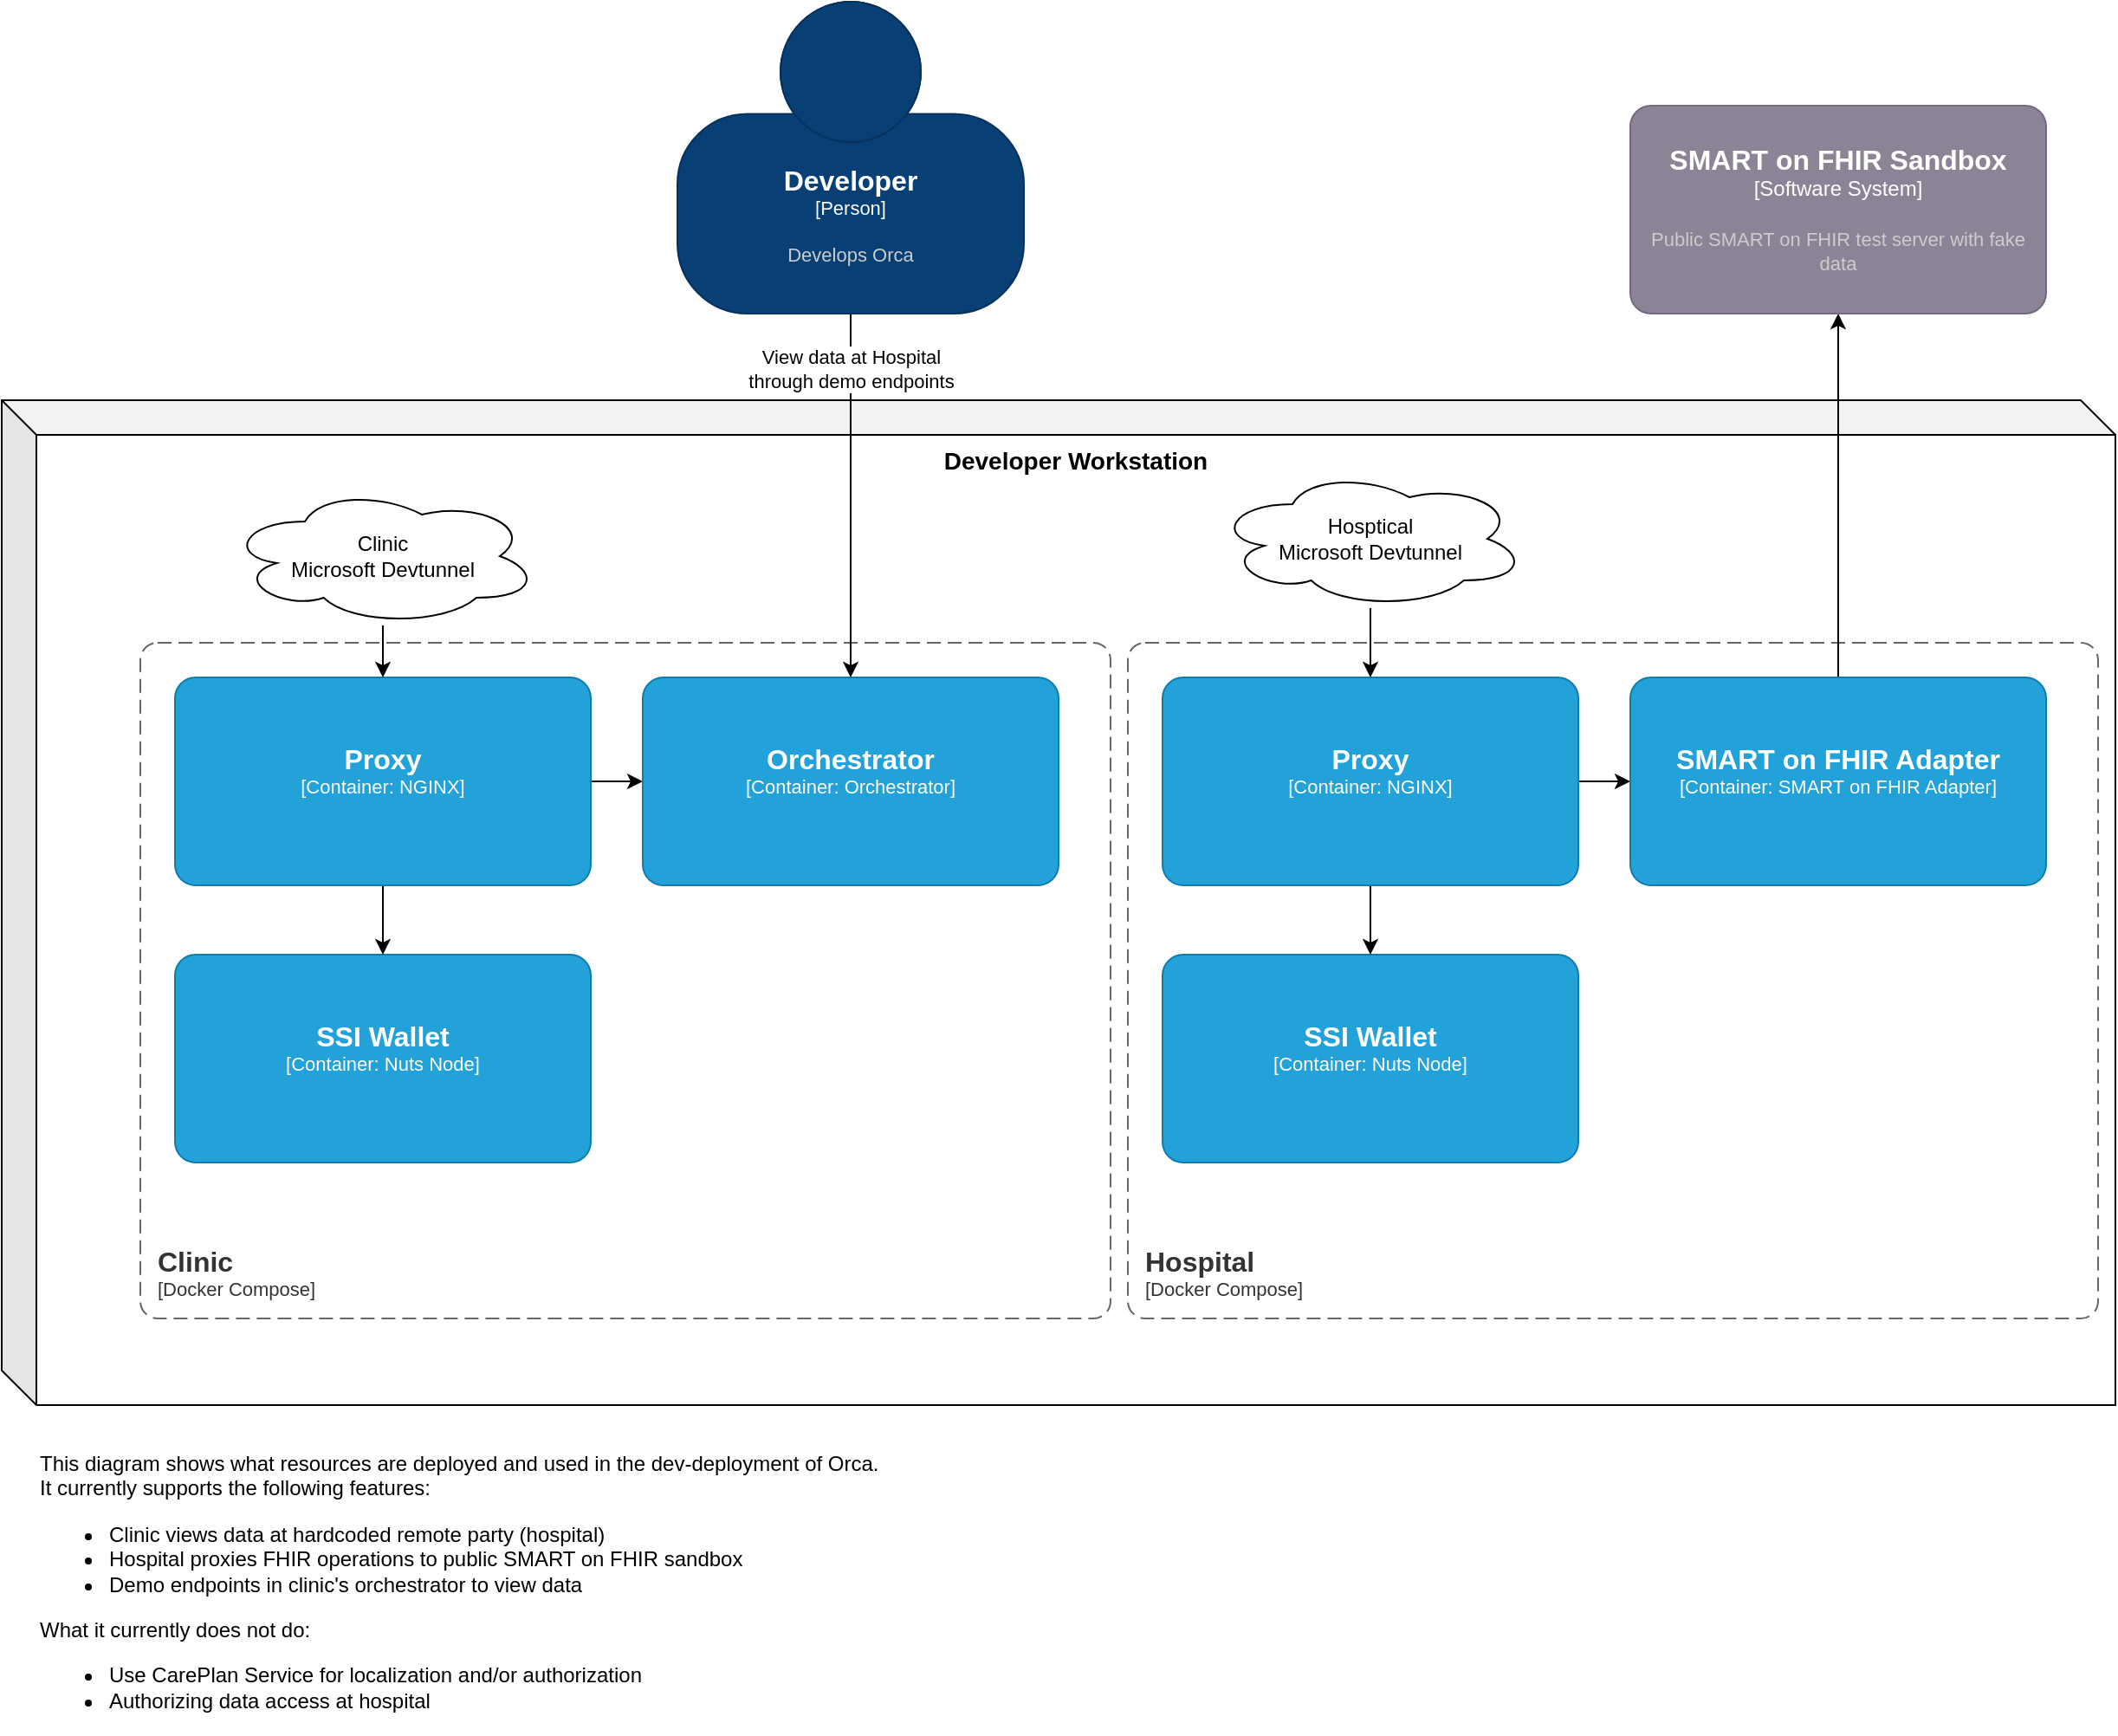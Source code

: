 <mxfile version="24.2.5" type="device">
  <diagram name="ORCA Dev Deployment" id="KFpIIOAOzxwu-xLGHBJ7">
    <mxGraphModel dx="2672" dy="2175" grid="1" gridSize="10" guides="1" tooltips="1" connect="1" arrows="1" fold="1" page="1" pageScale="1" pageWidth="827" pageHeight="1169" math="0" shadow="0">
      <root>
        <mxCell id="4b0qa3zkEUUkzy0Bb4p2-0" />
        <mxCell id="4b0qa3zkEUUkzy0Bb4p2-1" parent="4b0qa3zkEUUkzy0Bb4p2-0" />
        <mxCell id="dyh5tfgS4Bt14PRK0usx-27" value="&lt;b&gt;&lt;font style=&quot;font-size: 14px;&quot;&gt;Developer Workstation&lt;/font&gt;&lt;/b&gt;" style="shape=cube;whiteSpace=wrap;html=1;boundedLbl=1;backgroundOutline=1;darkOpacity=0.05;darkOpacity2=0.1;verticalAlign=top;" vertex="1" parent="4b0qa3zkEUUkzy0Bb4p2-1">
          <mxGeometry x="-70" y="80" width="1220" height="580" as="geometry" />
        </mxCell>
        <object placeholders="1" c4Name="Clinic" c4Type="SystemScopeBoundary" c4Application="Docker Compose" label="&lt;font style=&quot;font-size: 16px&quot;&gt;&lt;b&gt;&lt;div style=&quot;text-align: left&quot;&gt;%c4Name%&lt;/div&gt;&lt;/b&gt;&lt;/font&gt;&lt;div style=&quot;text-align: left&quot;&gt;[%c4Application%]&lt;/div&gt;" id="dyh5tfgS4Bt14PRK0usx-0">
          <mxCell style="rounded=1;fontSize=11;whiteSpace=wrap;html=1;dashed=1;arcSize=20;fillColor=none;strokeColor=#666666;fontColor=#333333;labelBackgroundColor=none;align=left;verticalAlign=bottom;labelBorderColor=none;spacingTop=0;spacing=10;dashPattern=8 4;metaEdit=1;rotatable=0;perimeter=rectanglePerimeter;noLabel=0;labelPadding=0;allowArrows=0;connectable=0;expand=0;recursiveResize=0;editable=1;pointerEvents=0;absoluteArcSize=1;points=[[0.25,0,0],[0.5,0,0],[0.75,0,0],[1,0.25,0],[1,0.5,0],[1,0.75,0],[0.75,1,0],[0.5,1,0],[0.25,1,0],[0,0.75,0],[0,0.5,0],[0,0.25,0]];" vertex="1" parent="4b0qa3zkEUUkzy0Bb4p2-1">
            <mxGeometry x="10" y="220" width="560" height="390" as="geometry" />
          </mxCell>
        </object>
        <object placeholders="1" c4Name="SSI Wallet" c4Type="Container" c4Technology="Nuts Node" c4Description="" label="&lt;font style=&quot;font-size: 16px&quot;&gt;&lt;b&gt;%c4Name%&lt;/b&gt;&lt;/font&gt;&lt;div&gt;[%c4Type%: %c4Technology%]&lt;/div&gt;&lt;br&gt;&lt;div&gt;&lt;font style=&quot;font-size: 11px&quot;&gt;&lt;font color=&quot;#E6E6E6&quot;&gt;%c4Description%&lt;/font&gt;&lt;/div&gt;" id="dyh5tfgS4Bt14PRK0usx-1">
          <mxCell style="rounded=1;whiteSpace=wrap;html=1;fontSize=11;labelBackgroundColor=none;fillColor=#23A2D9;fontColor=#ffffff;align=center;arcSize=10;strokeColor=#0E7DAD;metaEdit=1;resizable=0;points=[[0.25,0,0],[0.5,0,0],[0.75,0,0],[1,0.25,0],[1,0.5,0],[1,0.75,0],[0.75,1,0],[0.5,1,0],[0.25,1,0],[0,0.75,0],[0,0.5,0],[0,0.25,0]];" vertex="1" parent="4b0qa3zkEUUkzy0Bb4p2-1">
            <mxGeometry x="30" y="400" width="240" height="120" as="geometry" />
          </mxCell>
        </object>
        <mxCell id="dyh5tfgS4Bt14PRK0usx-4" value="" style="edgeStyle=orthogonalEdgeStyle;rounded=0;orthogonalLoop=1;jettySize=auto;html=1;" edge="1" parent="4b0qa3zkEUUkzy0Bb4p2-1" source="dyh5tfgS4Bt14PRK0usx-2" target="dyh5tfgS4Bt14PRK0usx-1">
          <mxGeometry relative="1" as="geometry" />
        </mxCell>
        <mxCell id="dyh5tfgS4Bt14PRK0usx-6" value="" style="edgeStyle=orthogonalEdgeStyle;rounded=0;orthogonalLoop=1;jettySize=auto;html=1;" edge="1" parent="4b0qa3zkEUUkzy0Bb4p2-1" source="dyh5tfgS4Bt14PRK0usx-2" target="dyh5tfgS4Bt14PRK0usx-5">
          <mxGeometry relative="1" as="geometry" />
        </mxCell>
        <object placeholders="1" c4Name="Proxy" c4Type="Container" c4Technology="NGINX" c4Description="" label="&lt;font style=&quot;font-size: 16px&quot;&gt;&lt;b&gt;%c4Name%&lt;/b&gt;&lt;/font&gt;&lt;div&gt;[%c4Type%: %c4Technology%]&lt;/div&gt;&lt;br&gt;&lt;div&gt;&lt;font style=&quot;font-size: 11px&quot;&gt;&lt;font color=&quot;#E6E6E6&quot;&gt;%c4Description%&lt;/font&gt;&lt;/div&gt;" id="dyh5tfgS4Bt14PRK0usx-2">
          <mxCell style="rounded=1;whiteSpace=wrap;html=1;fontSize=11;labelBackgroundColor=none;fillColor=#23A2D9;fontColor=#ffffff;align=center;arcSize=10;strokeColor=#0E7DAD;metaEdit=1;resizable=0;points=[[0.25,0,0],[0.5,0,0],[0.75,0,0],[1,0.25,0],[1,0.5,0],[1,0.75,0],[0.75,1,0],[0.5,1,0],[0.25,1,0],[0,0.75,0],[0,0.5,0],[0,0.25,0]];" vertex="1" parent="4b0qa3zkEUUkzy0Bb4p2-1">
            <mxGeometry x="30" y="240" width="240" height="120" as="geometry" />
          </mxCell>
        </object>
        <object placeholders="1" c4Name="Orchestrator" c4Type="Container" c4Technology="Orchestrator" c4Description="" label="&lt;font style=&quot;font-size: 16px&quot;&gt;&lt;b&gt;%c4Name%&lt;/b&gt;&lt;/font&gt;&lt;div&gt;[%c4Type%: %c4Technology%]&lt;/div&gt;&lt;br&gt;&lt;div&gt;&lt;font style=&quot;font-size: 11px&quot;&gt;&lt;font color=&quot;#E6E6E6&quot;&gt;%c4Description%&lt;/font&gt;&lt;/div&gt;" id="dyh5tfgS4Bt14PRK0usx-5">
          <mxCell style="rounded=1;whiteSpace=wrap;html=1;fontSize=11;labelBackgroundColor=none;fillColor=#23A2D9;fontColor=#ffffff;align=center;arcSize=10;strokeColor=#0E7DAD;metaEdit=1;resizable=0;points=[[0.25,0,0],[0.5,0,0],[0.75,0,0],[1,0.25,0],[1,0.5,0],[1,0.75,0],[0.75,1,0],[0.5,1,0],[0.25,1,0],[0,0.75,0],[0,0.5,0],[0,0.25,0]];" vertex="1" parent="4b0qa3zkEUUkzy0Bb4p2-1">
            <mxGeometry x="300" y="240" width="240" height="120" as="geometry" />
          </mxCell>
        </object>
        <mxCell id="dyh5tfgS4Bt14PRK0usx-11" value="" style="edgeStyle=orthogonalEdgeStyle;rounded=0;orthogonalLoop=1;jettySize=auto;html=1;" edge="1" parent="4b0qa3zkEUUkzy0Bb4p2-1" source="dyh5tfgS4Bt14PRK0usx-10" target="dyh5tfgS4Bt14PRK0usx-2">
          <mxGeometry relative="1" as="geometry" />
        </mxCell>
        <mxCell id="dyh5tfgS4Bt14PRK0usx-10" value="Clinic&lt;div&gt;Microsoft Devtunnel&lt;/div&gt;" style="ellipse;shape=cloud;whiteSpace=wrap;html=1;" vertex="1" parent="4b0qa3zkEUUkzy0Bb4p2-1">
          <mxGeometry x="60" y="130" width="180" height="80" as="geometry" />
        </mxCell>
        <object placeholders="1" c4Name="Hospital" c4Type="SystemScopeBoundary" c4Application="Docker Compose" label="&lt;font style=&quot;font-size: 16px&quot;&gt;&lt;b&gt;&lt;div style=&quot;text-align: left&quot;&gt;%c4Name%&lt;/div&gt;&lt;/b&gt;&lt;/font&gt;&lt;div style=&quot;text-align: left&quot;&gt;[%c4Application%]&lt;/div&gt;" id="dyh5tfgS4Bt14PRK0usx-12">
          <mxCell style="rounded=1;fontSize=11;whiteSpace=wrap;html=1;dashed=1;arcSize=20;fillColor=none;strokeColor=#666666;fontColor=#333333;labelBackgroundColor=none;align=left;verticalAlign=bottom;labelBorderColor=none;spacingTop=0;spacing=10;dashPattern=8 4;metaEdit=1;rotatable=0;perimeter=rectanglePerimeter;noLabel=0;labelPadding=0;allowArrows=0;connectable=0;expand=0;recursiveResize=0;editable=1;pointerEvents=0;absoluteArcSize=1;points=[[0.25,0,0],[0.5,0,0],[0.75,0,0],[1,0.25,0],[1,0.5,0],[1,0.75,0],[0.75,1,0],[0.5,1,0],[0.25,1,0],[0,0.75,0],[0,0.5,0],[0,0.25,0]];" vertex="1" parent="4b0qa3zkEUUkzy0Bb4p2-1">
            <mxGeometry x="580" y="220" width="560" height="390" as="geometry" />
          </mxCell>
        </object>
        <object placeholders="1" c4Name="SSI Wallet" c4Type="Container" c4Technology="Nuts Node" c4Description="" label="&lt;font style=&quot;font-size: 16px&quot;&gt;&lt;b&gt;%c4Name%&lt;/b&gt;&lt;/font&gt;&lt;div&gt;[%c4Type%: %c4Technology%]&lt;/div&gt;&lt;br&gt;&lt;div&gt;&lt;font style=&quot;font-size: 11px&quot;&gt;&lt;font color=&quot;#E6E6E6&quot;&gt;%c4Description%&lt;/font&gt;&lt;/div&gt;" id="dyh5tfgS4Bt14PRK0usx-13">
          <mxCell style="rounded=1;whiteSpace=wrap;html=1;fontSize=11;labelBackgroundColor=none;fillColor=#23A2D9;fontColor=#ffffff;align=center;arcSize=10;strokeColor=#0E7DAD;metaEdit=1;resizable=0;points=[[0.25,0,0],[0.5,0,0],[0.75,0,0],[1,0.25,0],[1,0.5,0],[1,0.75,0],[0.75,1,0],[0.5,1,0],[0.25,1,0],[0,0.75,0],[0,0.5,0],[0,0.25,0]];" vertex="1" parent="4b0qa3zkEUUkzy0Bb4p2-1">
            <mxGeometry x="600" y="400" width="240" height="120" as="geometry" />
          </mxCell>
        </object>
        <mxCell id="dyh5tfgS4Bt14PRK0usx-14" value="" style="edgeStyle=orthogonalEdgeStyle;rounded=0;orthogonalLoop=1;jettySize=auto;html=1;" edge="1" source="dyh5tfgS4Bt14PRK0usx-16" target="dyh5tfgS4Bt14PRK0usx-13" parent="4b0qa3zkEUUkzy0Bb4p2-1">
          <mxGeometry relative="1" as="geometry" />
        </mxCell>
        <mxCell id="dyh5tfgS4Bt14PRK0usx-15" value="" style="edgeStyle=orthogonalEdgeStyle;rounded=0;orthogonalLoop=1;jettySize=auto;html=1;" edge="1" source="dyh5tfgS4Bt14PRK0usx-16" target="dyh5tfgS4Bt14PRK0usx-17" parent="4b0qa3zkEUUkzy0Bb4p2-1">
          <mxGeometry relative="1" as="geometry" />
        </mxCell>
        <object placeholders="1" c4Name="Proxy" c4Type="Container" c4Technology="NGINX" c4Description="" label="&lt;font style=&quot;font-size: 16px&quot;&gt;&lt;b&gt;%c4Name%&lt;/b&gt;&lt;/font&gt;&lt;div&gt;[%c4Type%: %c4Technology%]&lt;/div&gt;&lt;br&gt;&lt;div&gt;&lt;font style=&quot;font-size: 11px&quot;&gt;&lt;font color=&quot;#E6E6E6&quot;&gt;%c4Description%&lt;/font&gt;&lt;/div&gt;" id="dyh5tfgS4Bt14PRK0usx-16">
          <mxCell style="rounded=1;whiteSpace=wrap;html=1;fontSize=11;labelBackgroundColor=none;fillColor=#23A2D9;fontColor=#ffffff;align=center;arcSize=10;strokeColor=#0E7DAD;metaEdit=1;resizable=0;points=[[0.25,0,0],[0.5,0,0],[0.75,0,0],[1,0.25,0],[1,0.5,0],[1,0.75,0],[0.75,1,0],[0.5,1,0],[0.25,1,0],[0,0.75,0],[0,0.5,0],[0,0.25,0]];" vertex="1" parent="4b0qa3zkEUUkzy0Bb4p2-1">
            <mxGeometry x="600" y="240" width="240" height="120" as="geometry" />
          </mxCell>
        </object>
        <mxCell id="dyh5tfgS4Bt14PRK0usx-21" value="" style="edgeStyle=orthogonalEdgeStyle;rounded=0;orthogonalLoop=1;jettySize=auto;html=1;" edge="1" parent="4b0qa3zkEUUkzy0Bb4p2-1" source="dyh5tfgS4Bt14PRK0usx-17" target="dyh5tfgS4Bt14PRK0usx-20">
          <mxGeometry relative="1" as="geometry" />
        </mxCell>
        <object placeholders="1" c4Name="SMART on FHIR Adapter" c4Type="Container" c4Technology="SMART on FHIR Adapter" c4Description="" label="&lt;font style=&quot;font-size: 16px&quot;&gt;&lt;b&gt;%c4Name%&lt;/b&gt;&lt;/font&gt;&lt;div&gt;[%c4Type%: %c4Technology%]&lt;/div&gt;&lt;br&gt;&lt;div&gt;&lt;font style=&quot;font-size: 11px&quot;&gt;&lt;font color=&quot;#E6E6E6&quot;&gt;%c4Description%&lt;/font&gt;&lt;/div&gt;" id="dyh5tfgS4Bt14PRK0usx-17">
          <mxCell style="rounded=1;whiteSpace=wrap;html=1;fontSize=11;labelBackgroundColor=none;fillColor=#23A2D9;fontColor=#ffffff;align=center;arcSize=10;strokeColor=#0E7DAD;metaEdit=1;resizable=0;points=[[0.25,0,0],[0.5,0,0],[0.75,0,0],[1,0.25,0],[1,0.5,0],[1,0.75,0],[0.75,1,0],[0.5,1,0],[0.25,1,0],[0,0.75,0],[0,0.5,0],[0,0.25,0]];" vertex="1" parent="4b0qa3zkEUUkzy0Bb4p2-1">
            <mxGeometry x="870" y="240" width="240" height="120" as="geometry" />
          </mxCell>
        </object>
        <mxCell id="dyh5tfgS4Bt14PRK0usx-18" value="" style="edgeStyle=orthogonalEdgeStyle;rounded=0;orthogonalLoop=1;jettySize=auto;html=1;" edge="1" source="dyh5tfgS4Bt14PRK0usx-19" target="dyh5tfgS4Bt14PRK0usx-16" parent="4b0qa3zkEUUkzy0Bb4p2-1">
          <mxGeometry relative="1" as="geometry" />
        </mxCell>
        <mxCell id="dyh5tfgS4Bt14PRK0usx-19" value="Hosptical&lt;div&gt;Microsoft Devtunnel&lt;/div&gt;" style="ellipse;shape=cloud;whiteSpace=wrap;html=1;" vertex="1" parent="4b0qa3zkEUUkzy0Bb4p2-1">
          <mxGeometry x="630" y="120" width="180" height="80" as="geometry" />
        </mxCell>
        <object placeholders="1" c4Name="SMART on FHIR Sandbox" c4Type="Software System" c4Description="Public SMART on FHIR test server with fake data" label="&lt;font style=&quot;font-size: 16px&quot;&gt;&lt;b&gt;%c4Name%&lt;/b&gt;&lt;/font&gt;&lt;div&gt;[%c4Type%]&lt;/div&gt;&lt;br&gt;&lt;div&gt;&lt;font style=&quot;font-size: 11px&quot;&gt;&lt;font color=&quot;#cccccc&quot;&gt;%c4Description%&lt;/font&gt;&lt;/div&gt;" id="dyh5tfgS4Bt14PRK0usx-20">
          <mxCell style="rounded=1;whiteSpace=wrap;html=1;labelBackgroundColor=none;fillColor=#8C8496;fontColor=#ffffff;align=center;arcSize=10;strokeColor=#736782;metaEdit=1;resizable=0;points=[[0.25,0,0],[0.5,0,0],[0.75,0,0],[1,0.25,0],[1,0.5,0],[1,0.75,0],[0.75,1,0],[0.5,1,0],[0.25,1,0],[0,0.75,0],[0,0.5,0],[0,0.25,0]];" vertex="1" parent="4b0qa3zkEUUkzy0Bb4p2-1">
            <mxGeometry x="870" y="-90" width="240" height="120" as="geometry" />
          </mxCell>
        </object>
        <mxCell id="dyh5tfgS4Bt14PRK0usx-24" value="" style="edgeStyle=orthogonalEdgeStyle;rounded=0;orthogonalLoop=1;jettySize=auto;html=1;" edge="1" parent="4b0qa3zkEUUkzy0Bb4p2-1" source="dyh5tfgS4Bt14PRK0usx-22" target="dyh5tfgS4Bt14PRK0usx-5">
          <mxGeometry relative="1" as="geometry" />
        </mxCell>
        <mxCell id="dyh5tfgS4Bt14PRK0usx-25" value="View data at Hospital&lt;div&gt;through demo endpoints&lt;/div&gt;" style="edgeLabel;html=1;align=center;verticalAlign=middle;resizable=0;points=[];" vertex="1" connectable="0" parent="dyh5tfgS4Bt14PRK0usx-24">
          <mxGeometry x="0.2" y="1" relative="1" as="geometry">
            <mxPoint x="-1" y="-94" as="offset" />
          </mxGeometry>
        </mxCell>
        <object placeholders="1" c4Name="Developer" c4Type="Person" c4Description="Develops Orca" label="&lt;font style=&quot;font-size: 16px&quot;&gt;&lt;b&gt;%c4Name%&lt;/b&gt;&lt;/font&gt;&lt;div&gt;[%c4Type%]&lt;/div&gt;&lt;br&gt;&lt;div&gt;&lt;font style=&quot;font-size: 11px&quot;&gt;&lt;font color=&quot;#cccccc&quot;&gt;%c4Description%&lt;/font&gt;&lt;/div&gt;" id="dyh5tfgS4Bt14PRK0usx-22">
          <mxCell style="html=1;fontSize=11;dashed=0;whiteSpace=wrap;fillColor=#083F75;strokeColor=#06315C;fontColor=#ffffff;shape=mxgraph.c4.person2;align=center;metaEdit=1;points=[[0.5,0,0],[1,0.5,0],[1,0.75,0],[0.75,1,0],[0.5,1,0],[0.25,1,0],[0,0.75,0],[0,0.5,0]];resizable=0;" vertex="1" parent="4b0qa3zkEUUkzy0Bb4p2-1">
            <mxGeometry x="320" y="-150" width="200" height="180" as="geometry" />
          </mxCell>
        </object>
        <mxCell id="dyh5tfgS4Bt14PRK0usx-26" value="This diagram shows what resources are deployed and used in the dev-deployment of Orca.&lt;div&gt;It currently supports the following features:&lt;/div&gt;&lt;div&gt;&lt;ul&gt;&lt;li&gt;Clinic views data at hardcoded remote party (hospital)&lt;/li&gt;&lt;li&gt;Hospital proxies FHIR operations to public SMART on FHIR sandbox&lt;/li&gt;&lt;li&gt;Demo endpoints in clinic&#39;s orchestrator to view data&lt;/li&gt;&lt;/ul&gt;&lt;div&gt;What it currently does not do:&lt;/div&gt;&lt;/div&gt;&lt;div&gt;&lt;ul&gt;&lt;li&gt;Use CarePlan Service for localization and/or authorization&lt;/li&gt;&lt;li&gt;Authorizing data access at hospital&lt;/li&gt;&lt;/ul&gt;&lt;/div&gt;" style="text;html=1;align=left;verticalAlign=top;whiteSpace=wrap;rounded=0;" vertex="1" parent="4b0qa3zkEUUkzy0Bb4p2-1">
          <mxGeometry x="-50" y="680" width="520" height="170" as="geometry" />
        </mxCell>
      </root>
    </mxGraphModel>
  </diagram>
</mxfile>
